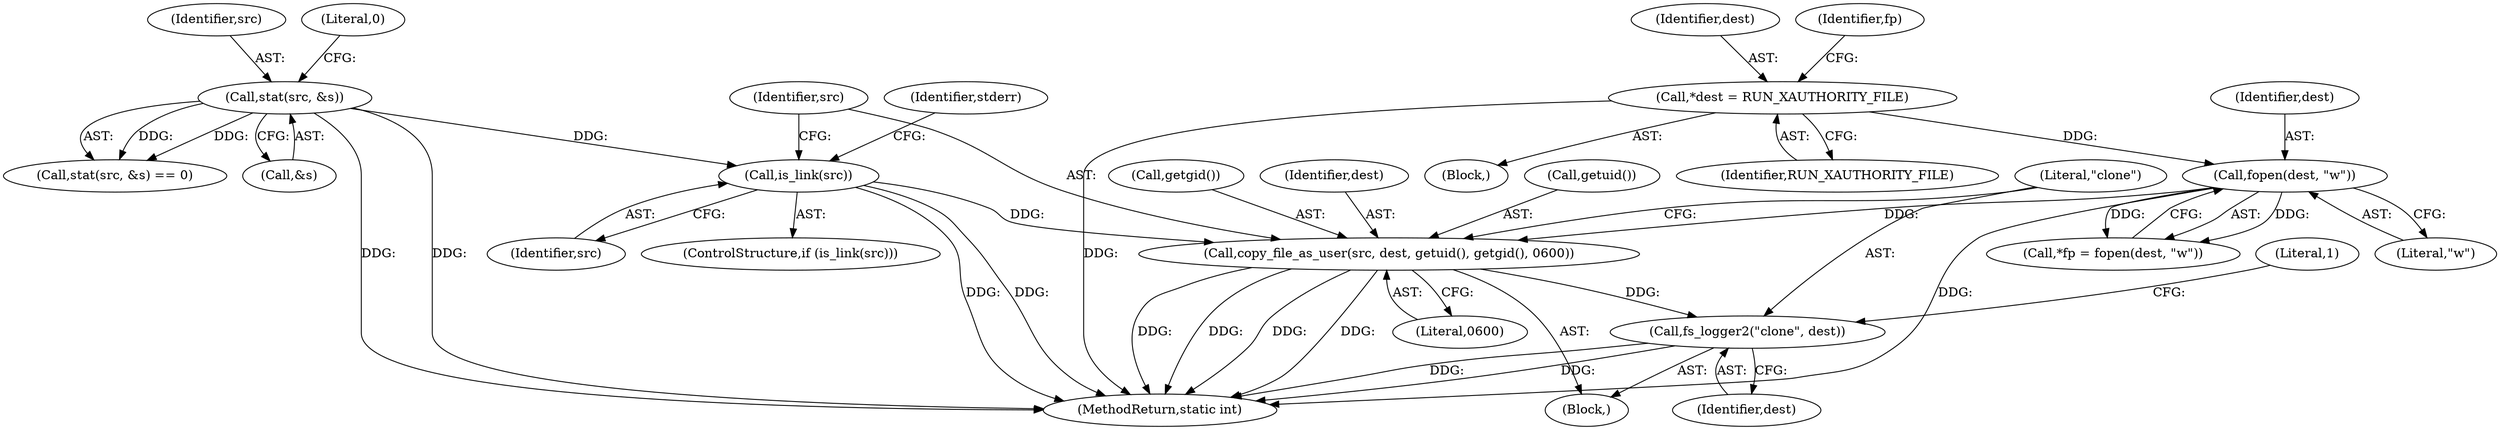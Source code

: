 digraph "0_firejail_b8a4ff9775318ca5e679183884a6a63f3da8f863_3@API" {
"1000160" [label="(Call,copy_file_as_user(src, dest, getuid(), getgid(), 0600))"];
"1000152" [label="(Call,is_link(src))"];
"1000145" [label="(Call,stat(src, &s))"];
"1000113" [label="(Call,fopen(dest, \"w\"))"];
"1000107" [label="(Call,*dest = RUN_XAUTHORITY_FILE)"];
"1000166" [label="(Call,fs_logger2(\"clone\", dest))"];
"1000173" [label="(MethodReturn,static int)"];
"1000161" [label="(Identifier,src)"];
"1000156" [label="(Identifier,stderr)"];
"1000114" [label="(Identifier,dest)"];
"1000168" [label="(Identifier,dest)"];
"1000150" [label="(Block,)"];
"1000152" [label="(Call,is_link(src))"];
"1000166" [label="(Call,fs_logger2(\"clone\", dest))"];
"1000115" [label="(Literal,\"w\")"];
"1000164" [label="(Call,getgid())"];
"1000162" [label="(Identifier,dest)"];
"1000145" [label="(Call,stat(src, &s))"];
"1000108" [label="(Identifier,dest)"];
"1000144" [label="(Call,stat(src, &s) == 0)"];
"1000107" [label="(Call,*dest = RUN_XAUTHORITY_FILE)"];
"1000170" [label="(Literal,1)"];
"1000103" [label="(Block,)"];
"1000146" [label="(Identifier,src)"];
"1000112" [label="(Identifier,fp)"];
"1000111" [label="(Call,*fp = fopen(dest, \"w\"))"];
"1000163" [label="(Call,getuid())"];
"1000113" [label="(Call,fopen(dest, \"w\"))"];
"1000153" [label="(Identifier,src)"];
"1000149" [label="(Literal,0)"];
"1000109" [label="(Identifier,RUN_XAUTHORITY_FILE)"];
"1000160" [label="(Call,copy_file_as_user(src, dest, getuid(), getgid(), 0600))"];
"1000147" [label="(Call,&s)"];
"1000167" [label="(Literal,\"clone\")"];
"1000151" [label="(ControlStructure,if (is_link(src)))"];
"1000165" [label="(Literal,0600)"];
"1000160" -> "1000150"  [label="AST: "];
"1000160" -> "1000165"  [label="CFG: "];
"1000161" -> "1000160"  [label="AST: "];
"1000162" -> "1000160"  [label="AST: "];
"1000163" -> "1000160"  [label="AST: "];
"1000164" -> "1000160"  [label="AST: "];
"1000165" -> "1000160"  [label="AST: "];
"1000167" -> "1000160"  [label="CFG: "];
"1000160" -> "1000173"  [label="DDG: "];
"1000160" -> "1000173"  [label="DDG: "];
"1000160" -> "1000173"  [label="DDG: "];
"1000160" -> "1000173"  [label="DDG: "];
"1000152" -> "1000160"  [label="DDG: "];
"1000113" -> "1000160"  [label="DDG: "];
"1000160" -> "1000166"  [label="DDG: "];
"1000152" -> "1000151"  [label="AST: "];
"1000152" -> "1000153"  [label="CFG: "];
"1000153" -> "1000152"  [label="AST: "];
"1000156" -> "1000152"  [label="CFG: "];
"1000161" -> "1000152"  [label="CFG: "];
"1000152" -> "1000173"  [label="DDG: "];
"1000152" -> "1000173"  [label="DDG: "];
"1000145" -> "1000152"  [label="DDG: "];
"1000145" -> "1000144"  [label="AST: "];
"1000145" -> "1000147"  [label="CFG: "];
"1000146" -> "1000145"  [label="AST: "];
"1000147" -> "1000145"  [label="AST: "];
"1000149" -> "1000145"  [label="CFG: "];
"1000145" -> "1000173"  [label="DDG: "];
"1000145" -> "1000173"  [label="DDG: "];
"1000145" -> "1000144"  [label="DDG: "];
"1000145" -> "1000144"  [label="DDG: "];
"1000113" -> "1000111"  [label="AST: "];
"1000113" -> "1000115"  [label="CFG: "];
"1000114" -> "1000113"  [label="AST: "];
"1000115" -> "1000113"  [label="AST: "];
"1000111" -> "1000113"  [label="CFG: "];
"1000113" -> "1000173"  [label="DDG: "];
"1000113" -> "1000111"  [label="DDG: "];
"1000113" -> "1000111"  [label="DDG: "];
"1000107" -> "1000113"  [label="DDG: "];
"1000107" -> "1000103"  [label="AST: "];
"1000107" -> "1000109"  [label="CFG: "];
"1000108" -> "1000107"  [label="AST: "];
"1000109" -> "1000107"  [label="AST: "];
"1000112" -> "1000107"  [label="CFG: "];
"1000107" -> "1000173"  [label="DDG: "];
"1000166" -> "1000150"  [label="AST: "];
"1000166" -> "1000168"  [label="CFG: "];
"1000167" -> "1000166"  [label="AST: "];
"1000168" -> "1000166"  [label="AST: "];
"1000170" -> "1000166"  [label="CFG: "];
"1000166" -> "1000173"  [label="DDG: "];
"1000166" -> "1000173"  [label="DDG: "];
}
